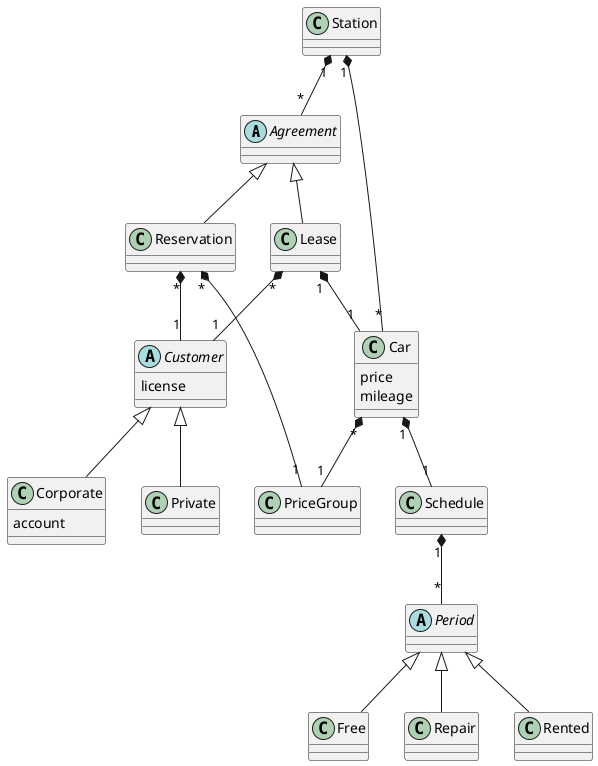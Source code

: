 @startuml
abstract class Agreement
class Lease
class Reservation

class Station
abstract class Customer
{
    license
}
class Private
class Corporate
{
    account
}

class Car
{
    price
    mileage
}

class PriceGroup
class Schedule
abstract class Period
class Free
class Repair
class Rented

Schedule "1" *-- "*" Period
Period <|-- Free
Period <|-- Repair
Period <|-- Rented

Agreement <|-- Lease
Agreement <|-- Reservation


Station "1" *-- "*" Car
Station "1" *-- "*" Agreement
Car "1" *-- "1" Schedule
Car "*" *-- "1" PriceGroup

Reservation "*" *-- "1" Customer
Reservation "*" *-- "1" PriceGroup

Customer <|-- Private
Customer <|-- Corporate

Lease "*" *-- "1" Customer
Lease "1" *-- "1" Car
@enduml
